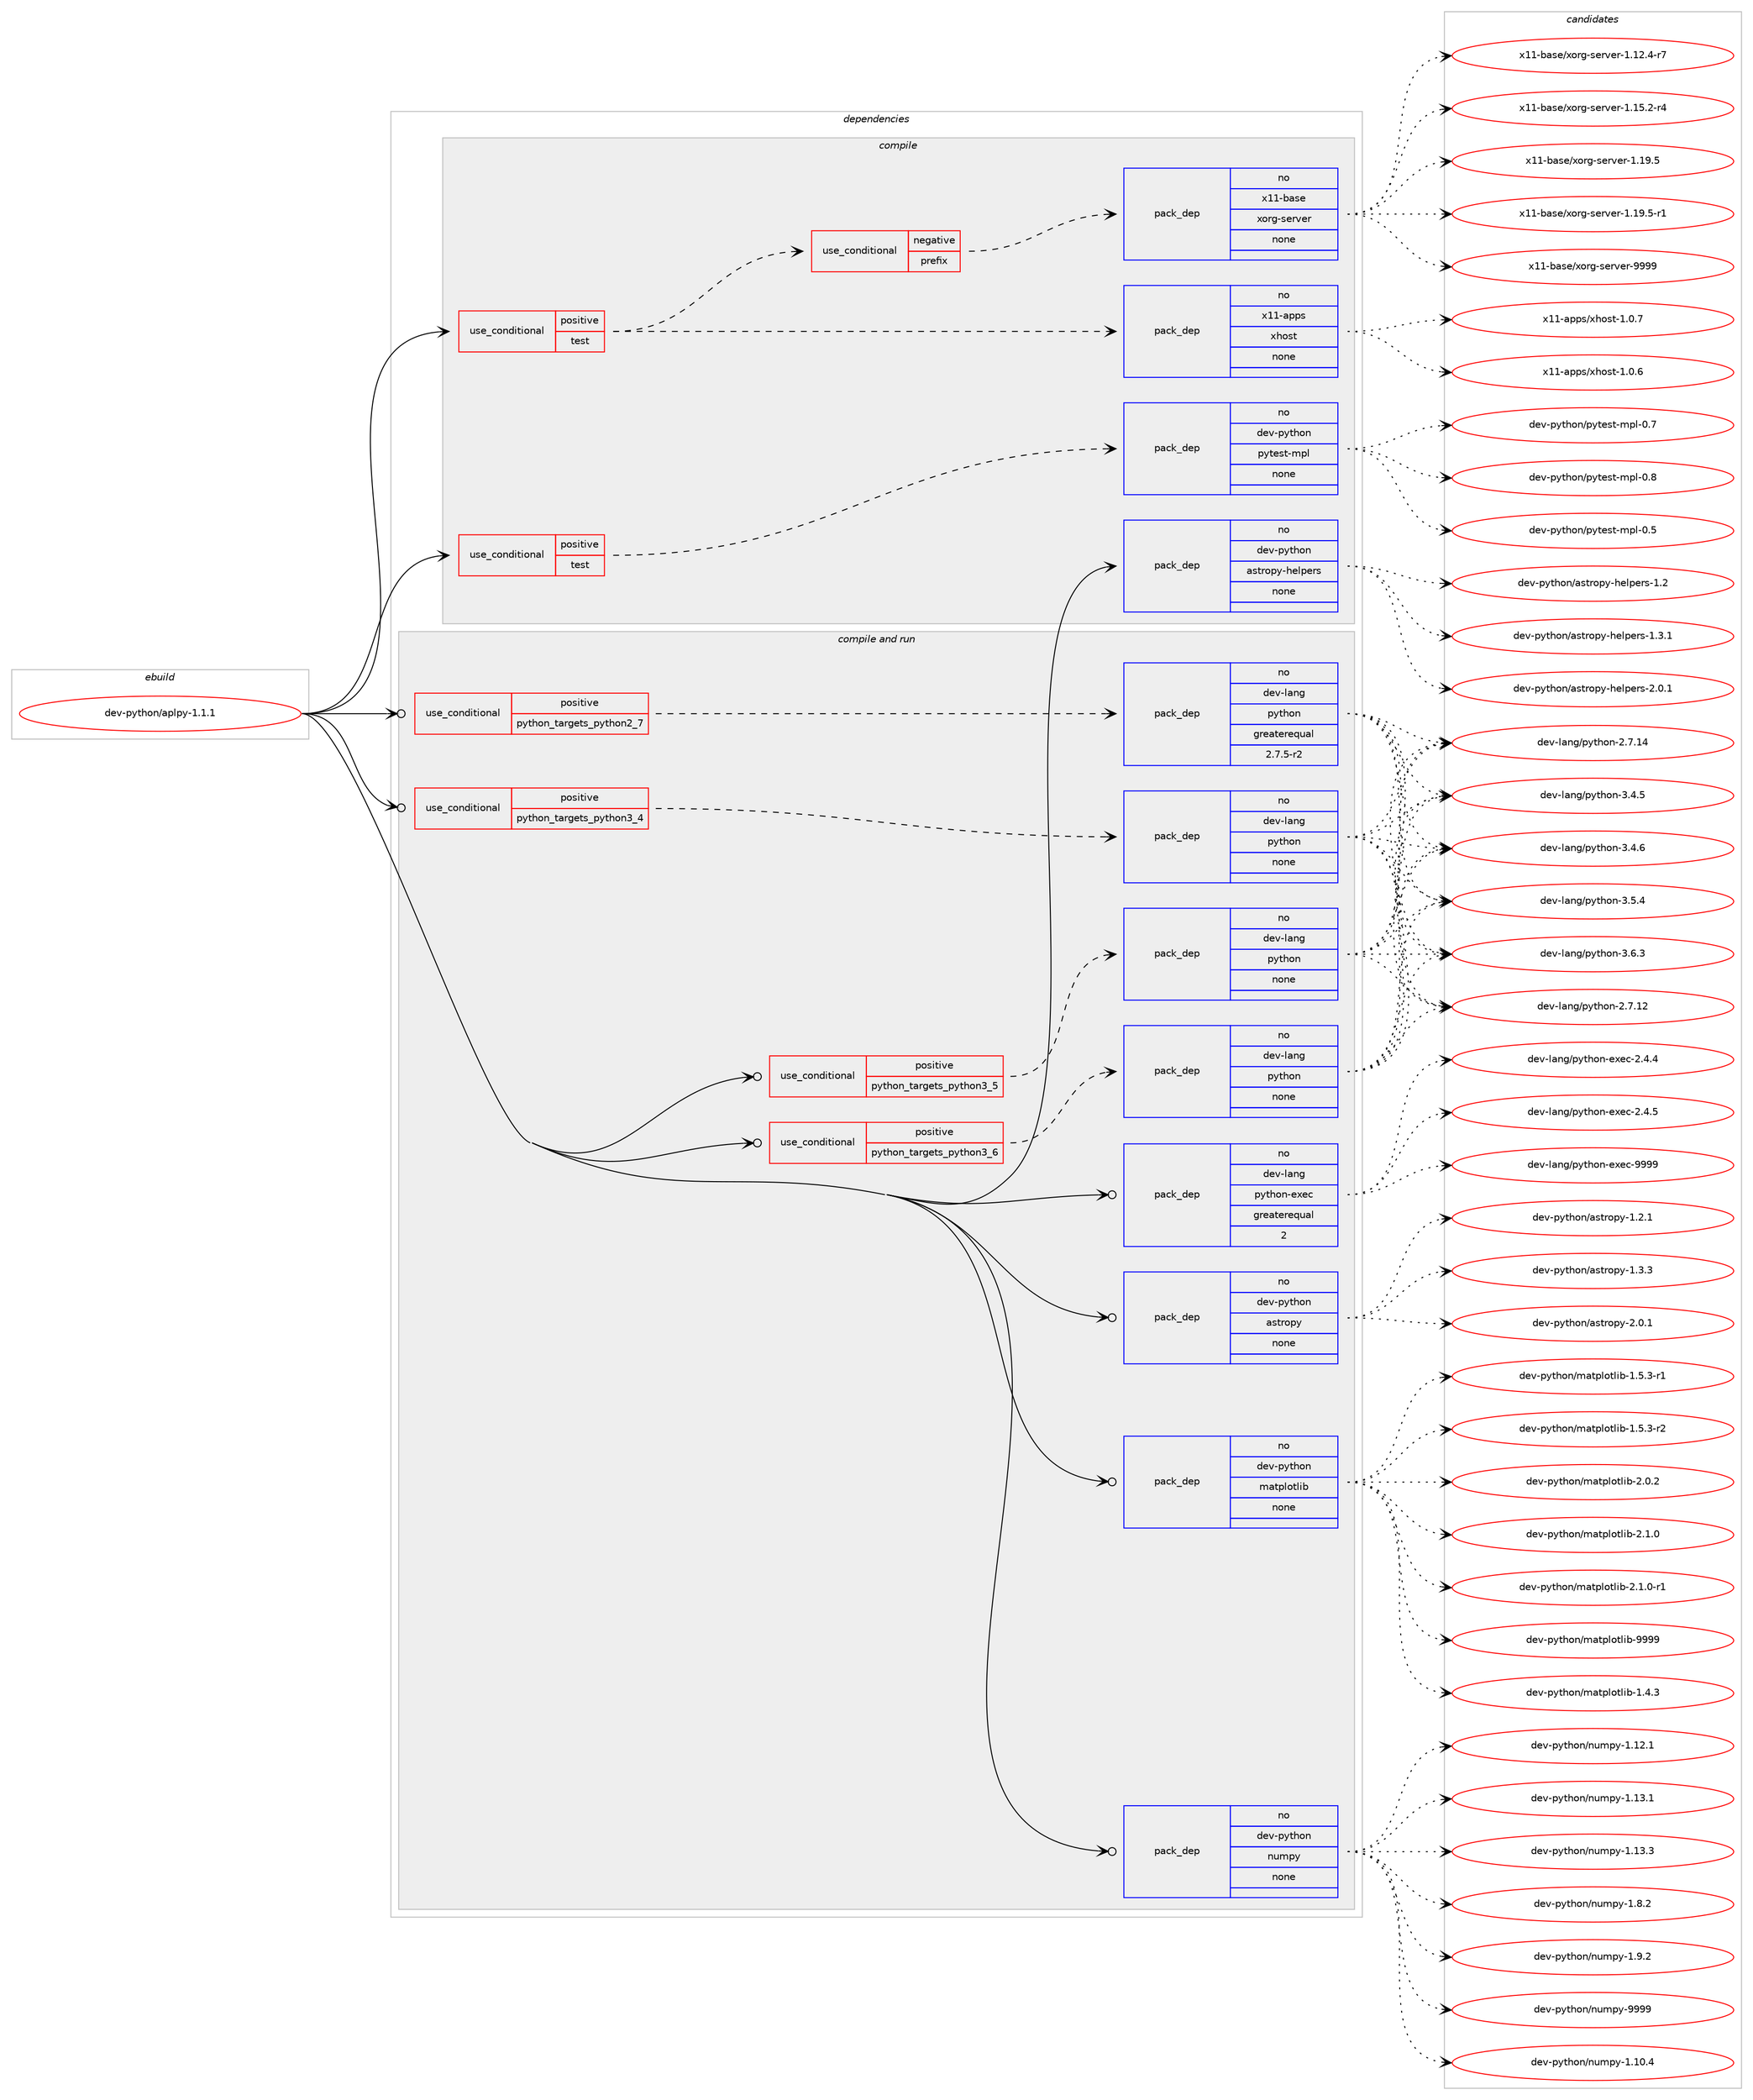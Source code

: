digraph prolog {

# *************
# Graph options
# *************

newrank=true;
concentrate=true;
compound=true;
graph [rankdir=LR,fontname=Helvetica,fontsize=10,ranksep=1.5];#, ranksep=2.5, nodesep=0.2];
edge  [arrowhead=vee];
node  [fontname=Helvetica,fontsize=10];

# **********
# The ebuild
# **********

subgraph cluster_leftcol {
color=gray;
rank=same;
label=<<i>ebuild</i>>;
id [label="dev-python/aplpy-1.1.1", color=red, width=4, href="../dev-python/aplpy-1.1.1.svg"];
}

# ****************
# The dependencies
# ****************

subgraph cluster_midcol {
color=gray;
label=<<i>dependencies</i>>;
subgraph cluster_compile {
fillcolor="#eeeeee";
style=filled;
label=<<i>compile</i>>;
subgraph cond29414 {
dependency146353 [label=<<TABLE BORDER="0" CELLBORDER="1" CELLSPACING="0" CELLPADDING="4"><TR><TD ROWSPAN="3" CELLPADDING="10">use_conditional</TD></TR><TR><TD>positive</TD></TR><TR><TD>test</TD></TR></TABLE>>, shape=none, color=red];
subgraph cond29415 {
dependency146354 [label=<<TABLE BORDER="0" CELLBORDER="1" CELLSPACING="0" CELLPADDING="4"><TR><TD ROWSPAN="3" CELLPADDING="10">use_conditional</TD></TR><TR><TD>negative</TD></TR><TR><TD>prefix</TD></TR></TABLE>>, shape=none, color=red];
subgraph pack113122 {
dependency146355 [label=<<TABLE BORDER="0" CELLBORDER="1" CELLSPACING="0" CELLPADDING="4" WIDTH="220"><TR><TD ROWSPAN="6" CELLPADDING="30">pack_dep</TD></TR><TR><TD WIDTH="110">no</TD></TR><TR><TD>x11-base</TD></TR><TR><TD>xorg-server</TD></TR><TR><TD>none</TD></TR><TR><TD></TD></TR></TABLE>>, shape=none, color=blue];
}
dependency146354:e -> dependency146355:w [weight=20,style="dashed",arrowhead="vee"];
}
dependency146353:e -> dependency146354:w [weight=20,style="dashed",arrowhead="vee"];
subgraph pack113123 {
dependency146356 [label=<<TABLE BORDER="0" CELLBORDER="1" CELLSPACING="0" CELLPADDING="4" WIDTH="220"><TR><TD ROWSPAN="6" CELLPADDING="30">pack_dep</TD></TR><TR><TD WIDTH="110">no</TD></TR><TR><TD>x11-apps</TD></TR><TR><TD>xhost</TD></TR><TR><TD>none</TD></TR><TR><TD></TD></TR></TABLE>>, shape=none, color=blue];
}
dependency146353:e -> dependency146356:w [weight=20,style="dashed",arrowhead="vee"];
}
id:e -> dependency146353:w [weight=20,style="solid",arrowhead="vee"];
subgraph cond29416 {
dependency146357 [label=<<TABLE BORDER="0" CELLBORDER="1" CELLSPACING="0" CELLPADDING="4"><TR><TD ROWSPAN="3" CELLPADDING="10">use_conditional</TD></TR><TR><TD>positive</TD></TR><TR><TD>test</TD></TR></TABLE>>, shape=none, color=red];
subgraph pack113124 {
dependency146358 [label=<<TABLE BORDER="0" CELLBORDER="1" CELLSPACING="0" CELLPADDING="4" WIDTH="220"><TR><TD ROWSPAN="6" CELLPADDING="30">pack_dep</TD></TR><TR><TD WIDTH="110">no</TD></TR><TR><TD>dev-python</TD></TR><TR><TD>pytest-mpl</TD></TR><TR><TD>none</TD></TR><TR><TD></TD></TR></TABLE>>, shape=none, color=blue];
}
dependency146357:e -> dependency146358:w [weight=20,style="dashed",arrowhead="vee"];
}
id:e -> dependency146357:w [weight=20,style="solid",arrowhead="vee"];
subgraph pack113125 {
dependency146359 [label=<<TABLE BORDER="0" CELLBORDER="1" CELLSPACING="0" CELLPADDING="4" WIDTH="220"><TR><TD ROWSPAN="6" CELLPADDING="30">pack_dep</TD></TR><TR><TD WIDTH="110">no</TD></TR><TR><TD>dev-python</TD></TR><TR><TD>astropy-helpers</TD></TR><TR><TD>none</TD></TR><TR><TD></TD></TR></TABLE>>, shape=none, color=blue];
}
id:e -> dependency146359:w [weight=20,style="solid",arrowhead="vee"];
}
subgraph cluster_compileandrun {
fillcolor="#eeeeee";
style=filled;
label=<<i>compile and run</i>>;
subgraph cond29417 {
dependency146360 [label=<<TABLE BORDER="0" CELLBORDER="1" CELLSPACING="0" CELLPADDING="4"><TR><TD ROWSPAN="3" CELLPADDING="10">use_conditional</TD></TR><TR><TD>positive</TD></TR><TR><TD>python_targets_python2_7</TD></TR></TABLE>>, shape=none, color=red];
subgraph pack113126 {
dependency146361 [label=<<TABLE BORDER="0" CELLBORDER="1" CELLSPACING="0" CELLPADDING="4" WIDTH="220"><TR><TD ROWSPAN="6" CELLPADDING="30">pack_dep</TD></TR><TR><TD WIDTH="110">no</TD></TR><TR><TD>dev-lang</TD></TR><TR><TD>python</TD></TR><TR><TD>greaterequal</TD></TR><TR><TD>2.7.5-r2</TD></TR></TABLE>>, shape=none, color=blue];
}
dependency146360:e -> dependency146361:w [weight=20,style="dashed",arrowhead="vee"];
}
id:e -> dependency146360:w [weight=20,style="solid",arrowhead="odotvee"];
subgraph cond29418 {
dependency146362 [label=<<TABLE BORDER="0" CELLBORDER="1" CELLSPACING="0" CELLPADDING="4"><TR><TD ROWSPAN="3" CELLPADDING="10">use_conditional</TD></TR><TR><TD>positive</TD></TR><TR><TD>python_targets_python3_4</TD></TR></TABLE>>, shape=none, color=red];
subgraph pack113127 {
dependency146363 [label=<<TABLE BORDER="0" CELLBORDER="1" CELLSPACING="0" CELLPADDING="4" WIDTH="220"><TR><TD ROWSPAN="6" CELLPADDING="30">pack_dep</TD></TR><TR><TD WIDTH="110">no</TD></TR><TR><TD>dev-lang</TD></TR><TR><TD>python</TD></TR><TR><TD>none</TD></TR><TR><TD></TD></TR></TABLE>>, shape=none, color=blue];
}
dependency146362:e -> dependency146363:w [weight=20,style="dashed",arrowhead="vee"];
}
id:e -> dependency146362:w [weight=20,style="solid",arrowhead="odotvee"];
subgraph cond29419 {
dependency146364 [label=<<TABLE BORDER="0" CELLBORDER="1" CELLSPACING="0" CELLPADDING="4"><TR><TD ROWSPAN="3" CELLPADDING="10">use_conditional</TD></TR><TR><TD>positive</TD></TR><TR><TD>python_targets_python3_5</TD></TR></TABLE>>, shape=none, color=red];
subgraph pack113128 {
dependency146365 [label=<<TABLE BORDER="0" CELLBORDER="1" CELLSPACING="0" CELLPADDING="4" WIDTH="220"><TR><TD ROWSPAN="6" CELLPADDING="30">pack_dep</TD></TR><TR><TD WIDTH="110">no</TD></TR><TR><TD>dev-lang</TD></TR><TR><TD>python</TD></TR><TR><TD>none</TD></TR><TR><TD></TD></TR></TABLE>>, shape=none, color=blue];
}
dependency146364:e -> dependency146365:w [weight=20,style="dashed",arrowhead="vee"];
}
id:e -> dependency146364:w [weight=20,style="solid",arrowhead="odotvee"];
subgraph cond29420 {
dependency146366 [label=<<TABLE BORDER="0" CELLBORDER="1" CELLSPACING="0" CELLPADDING="4"><TR><TD ROWSPAN="3" CELLPADDING="10">use_conditional</TD></TR><TR><TD>positive</TD></TR><TR><TD>python_targets_python3_6</TD></TR></TABLE>>, shape=none, color=red];
subgraph pack113129 {
dependency146367 [label=<<TABLE BORDER="0" CELLBORDER="1" CELLSPACING="0" CELLPADDING="4" WIDTH="220"><TR><TD ROWSPAN="6" CELLPADDING="30">pack_dep</TD></TR><TR><TD WIDTH="110">no</TD></TR><TR><TD>dev-lang</TD></TR><TR><TD>python</TD></TR><TR><TD>none</TD></TR><TR><TD></TD></TR></TABLE>>, shape=none, color=blue];
}
dependency146366:e -> dependency146367:w [weight=20,style="dashed",arrowhead="vee"];
}
id:e -> dependency146366:w [weight=20,style="solid",arrowhead="odotvee"];
subgraph pack113130 {
dependency146368 [label=<<TABLE BORDER="0" CELLBORDER="1" CELLSPACING="0" CELLPADDING="4" WIDTH="220"><TR><TD ROWSPAN="6" CELLPADDING="30">pack_dep</TD></TR><TR><TD WIDTH="110">no</TD></TR><TR><TD>dev-lang</TD></TR><TR><TD>python-exec</TD></TR><TR><TD>greaterequal</TD></TR><TR><TD>2</TD></TR></TABLE>>, shape=none, color=blue];
}
id:e -> dependency146368:w [weight=20,style="solid",arrowhead="odotvee"];
subgraph pack113131 {
dependency146369 [label=<<TABLE BORDER="0" CELLBORDER="1" CELLSPACING="0" CELLPADDING="4" WIDTH="220"><TR><TD ROWSPAN="6" CELLPADDING="30">pack_dep</TD></TR><TR><TD WIDTH="110">no</TD></TR><TR><TD>dev-python</TD></TR><TR><TD>astropy</TD></TR><TR><TD>none</TD></TR><TR><TD></TD></TR></TABLE>>, shape=none, color=blue];
}
id:e -> dependency146369:w [weight=20,style="solid",arrowhead="odotvee"];
subgraph pack113132 {
dependency146370 [label=<<TABLE BORDER="0" CELLBORDER="1" CELLSPACING="0" CELLPADDING="4" WIDTH="220"><TR><TD ROWSPAN="6" CELLPADDING="30">pack_dep</TD></TR><TR><TD WIDTH="110">no</TD></TR><TR><TD>dev-python</TD></TR><TR><TD>matplotlib</TD></TR><TR><TD>none</TD></TR><TR><TD></TD></TR></TABLE>>, shape=none, color=blue];
}
id:e -> dependency146370:w [weight=20,style="solid",arrowhead="odotvee"];
subgraph pack113133 {
dependency146371 [label=<<TABLE BORDER="0" CELLBORDER="1" CELLSPACING="0" CELLPADDING="4" WIDTH="220"><TR><TD ROWSPAN="6" CELLPADDING="30">pack_dep</TD></TR><TR><TD WIDTH="110">no</TD></TR><TR><TD>dev-python</TD></TR><TR><TD>numpy</TD></TR><TR><TD>none</TD></TR><TR><TD></TD></TR></TABLE>>, shape=none, color=blue];
}
id:e -> dependency146371:w [weight=20,style="solid",arrowhead="odotvee"];
}
subgraph cluster_run {
fillcolor="#eeeeee";
style=filled;
label=<<i>run</i>>;
}
}

# **************
# The candidates
# **************

subgraph cluster_choices {
rank=same;
color=gray;
label=<<i>candidates</i>>;

subgraph choice113122 {
color=black;
nodesep=1;
choice12049494598971151014712011111410345115101114118101114454946495046524511455 [label="x11-base/xorg-server-1.12.4-r7", color=red, width=4,href="../x11-base/xorg-server-1.12.4-r7.svg"];
choice12049494598971151014712011111410345115101114118101114454946495346504511452 [label="x11-base/xorg-server-1.15.2-r4", color=red, width=4,href="../x11-base/xorg-server-1.15.2-r4.svg"];
choice1204949459897115101471201111141034511510111411810111445494649574653 [label="x11-base/xorg-server-1.19.5", color=red, width=4,href="../x11-base/xorg-server-1.19.5.svg"];
choice12049494598971151014712011111410345115101114118101114454946495746534511449 [label="x11-base/xorg-server-1.19.5-r1", color=red, width=4,href="../x11-base/xorg-server-1.19.5-r1.svg"];
choice120494945989711510147120111114103451151011141181011144557575757 [label="x11-base/xorg-server-9999", color=red, width=4,href="../x11-base/xorg-server-9999.svg"];
dependency146355:e -> choice12049494598971151014712011111410345115101114118101114454946495046524511455:w [style=dotted,weight="100"];
dependency146355:e -> choice12049494598971151014712011111410345115101114118101114454946495346504511452:w [style=dotted,weight="100"];
dependency146355:e -> choice1204949459897115101471201111141034511510111411810111445494649574653:w [style=dotted,weight="100"];
dependency146355:e -> choice12049494598971151014712011111410345115101114118101114454946495746534511449:w [style=dotted,weight="100"];
dependency146355:e -> choice120494945989711510147120111114103451151011141181011144557575757:w [style=dotted,weight="100"];
}
subgraph choice113123 {
color=black;
nodesep=1;
choice1204949459711211211547120104111115116454946484654 [label="x11-apps/xhost-1.0.6", color=red, width=4,href="../x11-apps/xhost-1.0.6.svg"];
choice1204949459711211211547120104111115116454946484655 [label="x11-apps/xhost-1.0.7", color=red, width=4,href="../x11-apps/xhost-1.0.7.svg"];
dependency146356:e -> choice1204949459711211211547120104111115116454946484654:w [style=dotted,weight="100"];
dependency146356:e -> choice1204949459711211211547120104111115116454946484655:w [style=dotted,weight="100"];
}
subgraph choice113124 {
color=black;
nodesep=1;
choice10010111845112121116104111110471121211161011151164510911210845484653 [label="dev-python/pytest-mpl-0.5", color=red, width=4,href="../dev-python/pytest-mpl-0.5.svg"];
choice10010111845112121116104111110471121211161011151164510911210845484655 [label="dev-python/pytest-mpl-0.7", color=red, width=4,href="../dev-python/pytest-mpl-0.7.svg"];
choice10010111845112121116104111110471121211161011151164510911210845484656 [label="dev-python/pytest-mpl-0.8", color=red, width=4,href="../dev-python/pytest-mpl-0.8.svg"];
dependency146358:e -> choice10010111845112121116104111110471121211161011151164510911210845484653:w [style=dotted,weight="100"];
dependency146358:e -> choice10010111845112121116104111110471121211161011151164510911210845484655:w [style=dotted,weight="100"];
dependency146358:e -> choice10010111845112121116104111110471121211161011151164510911210845484656:w [style=dotted,weight="100"];
}
subgraph choice113125 {
color=black;
nodesep=1;
choice1001011184511212111610411111047971151161141111121214510410110811210111411545494650 [label="dev-python/astropy-helpers-1.2", color=red, width=4,href="../dev-python/astropy-helpers-1.2.svg"];
choice10010111845112121116104111110479711511611411111212145104101108112101114115454946514649 [label="dev-python/astropy-helpers-1.3.1", color=red, width=4,href="../dev-python/astropy-helpers-1.3.1.svg"];
choice10010111845112121116104111110479711511611411111212145104101108112101114115455046484649 [label="dev-python/astropy-helpers-2.0.1", color=red, width=4,href="../dev-python/astropy-helpers-2.0.1.svg"];
dependency146359:e -> choice1001011184511212111610411111047971151161141111121214510410110811210111411545494650:w [style=dotted,weight="100"];
dependency146359:e -> choice10010111845112121116104111110479711511611411111212145104101108112101114115454946514649:w [style=dotted,weight="100"];
dependency146359:e -> choice10010111845112121116104111110479711511611411111212145104101108112101114115455046484649:w [style=dotted,weight="100"];
}
subgraph choice113126 {
color=black;
nodesep=1;
choice10010111845108971101034711212111610411111045504655464950 [label="dev-lang/python-2.7.12", color=red, width=4,href="../dev-lang/python-2.7.12.svg"];
choice10010111845108971101034711212111610411111045504655464952 [label="dev-lang/python-2.7.14", color=red, width=4,href="../dev-lang/python-2.7.14.svg"];
choice100101118451089711010347112121116104111110455146524653 [label="dev-lang/python-3.4.5", color=red, width=4,href="../dev-lang/python-3.4.5.svg"];
choice100101118451089711010347112121116104111110455146524654 [label="dev-lang/python-3.4.6", color=red, width=4,href="../dev-lang/python-3.4.6.svg"];
choice100101118451089711010347112121116104111110455146534652 [label="dev-lang/python-3.5.4", color=red, width=4,href="../dev-lang/python-3.5.4.svg"];
choice100101118451089711010347112121116104111110455146544651 [label="dev-lang/python-3.6.3", color=red, width=4,href="../dev-lang/python-3.6.3.svg"];
dependency146361:e -> choice10010111845108971101034711212111610411111045504655464950:w [style=dotted,weight="100"];
dependency146361:e -> choice10010111845108971101034711212111610411111045504655464952:w [style=dotted,weight="100"];
dependency146361:e -> choice100101118451089711010347112121116104111110455146524653:w [style=dotted,weight="100"];
dependency146361:e -> choice100101118451089711010347112121116104111110455146524654:w [style=dotted,weight="100"];
dependency146361:e -> choice100101118451089711010347112121116104111110455146534652:w [style=dotted,weight="100"];
dependency146361:e -> choice100101118451089711010347112121116104111110455146544651:w [style=dotted,weight="100"];
}
subgraph choice113127 {
color=black;
nodesep=1;
choice10010111845108971101034711212111610411111045504655464950 [label="dev-lang/python-2.7.12", color=red, width=4,href="../dev-lang/python-2.7.12.svg"];
choice10010111845108971101034711212111610411111045504655464952 [label="dev-lang/python-2.7.14", color=red, width=4,href="../dev-lang/python-2.7.14.svg"];
choice100101118451089711010347112121116104111110455146524653 [label="dev-lang/python-3.4.5", color=red, width=4,href="../dev-lang/python-3.4.5.svg"];
choice100101118451089711010347112121116104111110455146524654 [label="dev-lang/python-3.4.6", color=red, width=4,href="../dev-lang/python-3.4.6.svg"];
choice100101118451089711010347112121116104111110455146534652 [label="dev-lang/python-3.5.4", color=red, width=4,href="../dev-lang/python-3.5.4.svg"];
choice100101118451089711010347112121116104111110455146544651 [label="dev-lang/python-3.6.3", color=red, width=4,href="../dev-lang/python-3.6.3.svg"];
dependency146363:e -> choice10010111845108971101034711212111610411111045504655464950:w [style=dotted,weight="100"];
dependency146363:e -> choice10010111845108971101034711212111610411111045504655464952:w [style=dotted,weight="100"];
dependency146363:e -> choice100101118451089711010347112121116104111110455146524653:w [style=dotted,weight="100"];
dependency146363:e -> choice100101118451089711010347112121116104111110455146524654:w [style=dotted,weight="100"];
dependency146363:e -> choice100101118451089711010347112121116104111110455146534652:w [style=dotted,weight="100"];
dependency146363:e -> choice100101118451089711010347112121116104111110455146544651:w [style=dotted,weight="100"];
}
subgraph choice113128 {
color=black;
nodesep=1;
choice10010111845108971101034711212111610411111045504655464950 [label="dev-lang/python-2.7.12", color=red, width=4,href="../dev-lang/python-2.7.12.svg"];
choice10010111845108971101034711212111610411111045504655464952 [label="dev-lang/python-2.7.14", color=red, width=4,href="../dev-lang/python-2.7.14.svg"];
choice100101118451089711010347112121116104111110455146524653 [label="dev-lang/python-3.4.5", color=red, width=4,href="../dev-lang/python-3.4.5.svg"];
choice100101118451089711010347112121116104111110455146524654 [label="dev-lang/python-3.4.6", color=red, width=4,href="../dev-lang/python-3.4.6.svg"];
choice100101118451089711010347112121116104111110455146534652 [label="dev-lang/python-3.5.4", color=red, width=4,href="../dev-lang/python-3.5.4.svg"];
choice100101118451089711010347112121116104111110455146544651 [label="dev-lang/python-3.6.3", color=red, width=4,href="../dev-lang/python-3.6.3.svg"];
dependency146365:e -> choice10010111845108971101034711212111610411111045504655464950:w [style=dotted,weight="100"];
dependency146365:e -> choice10010111845108971101034711212111610411111045504655464952:w [style=dotted,weight="100"];
dependency146365:e -> choice100101118451089711010347112121116104111110455146524653:w [style=dotted,weight="100"];
dependency146365:e -> choice100101118451089711010347112121116104111110455146524654:w [style=dotted,weight="100"];
dependency146365:e -> choice100101118451089711010347112121116104111110455146534652:w [style=dotted,weight="100"];
dependency146365:e -> choice100101118451089711010347112121116104111110455146544651:w [style=dotted,weight="100"];
}
subgraph choice113129 {
color=black;
nodesep=1;
choice10010111845108971101034711212111610411111045504655464950 [label="dev-lang/python-2.7.12", color=red, width=4,href="../dev-lang/python-2.7.12.svg"];
choice10010111845108971101034711212111610411111045504655464952 [label="dev-lang/python-2.7.14", color=red, width=4,href="../dev-lang/python-2.7.14.svg"];
choice100101118451089711010347112121116104111110455146524653 [label="dev-lang/python-3.4.5", color=red, width=4,href="../dev-lang/python-3.4.5.svg"];
choice100101118451089711010347112121116104111110455146524654 [label="dev-lang/python-3.4.6", color=red, width=4,href="../dev-lang/python-3.4.6.svg"];
choice100101118451089711010347112121116104111110455146534652 [label="dev-lang/python-3.5.4", color=red, width=4,href="../dev-lang/python-3.5.4.svg"];
choice100101118451089711010347112121116104111110455146544651 [label="dev-lang/python-3.6.3", color=red, width=4,href="../dev-lang/python-3.6.3.svg"];
dependency146367:e -> choice10010111845108971101034711212111610411111045504655464950:w [style=dotted,weight="100"];
dependency146367:e -> choice10010111845108971101034711212111610411111045504655464952:w [style=dotted,weight="100"];
dependency146367:e -> choice100101118451089711010347112121116104111110455146524653:w [style=dotted,weight="100"];
dependency146367:e -> choice100101118451089711010347112121116104111110455146524654:w [style=dotted,weight="100"];
dependency146367:e -> choice100101118451089711010347112121116104111110455146534652:w [style=dotted,weight="100"];
dependency146367:e -> choice100101118451089711010347112121116104111110455146544651:w [style=dotted,weight="100"];
}
subgraph choice113130 {
color=black;
nodesep=1;
choice1001011184510897110103471121211161041111104510112010199455046524652 [label="dev-lang/python-exec-2.4.4", color=red, width=4,href="../dev-lang/python-exec-2.4.4.svg"];
choice1001011184510897110103471121211161041111104510112010199455046524653 [label="dev-lang/python-exec-2.4.5", color=red, width=4,href="../dev-lang/python-exec-2.4.5.svg"];
choice10010111845108971101034711212111610411111045101120101994557575757 [label="dev-lang/python-exec-9999", color=red, width=4,href="../dev-lang/python-exec-9999.svg"];
dependency146368:e -> choice1001011184510897110103471121211161041111104510112010199455046524652:w [style=dotted,weight="100"];
dependency146368:e -> choice1001011184510897110103471121211161041111104510112010199455046524653:w [style=dotted,weight="100"];
dependency146368:e -> choice10010111845108971101034711212111610411111045101120101994557575757:w [style=dotted,weight="100"];
}
subgraph choice113131 {
color=black;
nodesep=1;
choice100101118451121211161041111104797115116114111112121454946504649 [label="dev-python/astropy-1.2.1", color=red, width=4,href="../dev-python/astropy-1.2.1.svg"];
choice100101118451121211161041111104797115116114111112121454946514651 [label="dev-python/astropy-1.3.3", color=red, width=4,href="../dev-python/astropy-1.3.3.svg"];
choice100101118451121211161041111104797115116114111112121455046484649 [label="dev-python/astropy-2.0.1", color=red, width=4,href="../dev-python/astropy-2.0.1.svg"];
dependency146369:e -> choice100101118451121211161041111104797115116114111112121454946504649:w [style=dotted,weight="100"];
dependency146369:e -> choice100101118451121211161041111104797115116114111112121454946514651:w [style=dotted,weight="100"];
dependency146369:e -> choice100101118451121211161041111104797115116114111112121455046484649:w [style=dotted,weight="100"];
}
subgraph choice113132 {
color=black;
nodesep=1;
choice10010111845112121116104111110471099711611210811111610810598454946524651 [label="dev-python/matplotlib-1.4.3", color=red, width=4,href="../dev-python/matplotlib-1.4.3.svg"];
choice100101118451121211161041111104710997116112108111116108105984549465346514511449 [label="dev-python/matplotlib-1.5.3-r1", color=red, width=4,href="../dev-python/matplotlib-1.5.3-r1.svg"];
choice100101118451121211161041111104710997116112108111116108105984549465346514511450 [label="dev-python/matplotlib-1.5.3-r2", color=red, width=4,href="../dev-python/matplotlib-1.5.3-r2.svg"];
choice10010111845112121116104111110471099711611210811111610810598455046484650 [label="dev-python/matplotlib-2.0.2", color=red, width=4,href="../dev-python/matplotlib-2.0.2.svg"];
choice10010111845112121116104111110471099711611210811111610810598455046494648 [label="dev-python/matplotlib-2.1.0", color=red, width=4,href="../dev-python/matplotlib-2.1.0.svg"];
choice100101118451121211161041111104710997116112108111116108105984550464946484511449 [label="dev-python/matplotlib-2.1.0-r1", color=red, width=4,href="../dev-python/matplotlib-2.1.0-r1.svg"];
choice100101118451121211161041111104710997116112108111116108105984557575757 [label="dev-python/matplotlib-9999", color=red, width=4,href="../dev-python/matplotlib-9999.svg"];
dependency146370:e -> choice10010111845112121116104111110471099711611210811111610810598454946524651:w [style=dotted,weight="100"];
dependency146370:e -> choice100101118451121211161041111104710997116112108111116108105984549465346514511449:w [style=dotted,weight="100"];
dependency146370:e -> choice100101118451121211161041111104710997116112108111116108105984549465346514511450:w [style=dotted,weight="100"];
dependency146370:e -> choice10010111845112121116104111110471099711611210811111610810598455046484650:w [style=dotted,weight="100"];
dependency146370:e -> choice10010111845112121116104111110471099711611210811111610810598455046494648:w [style=dotted,weight="100"];
dependency146370:e -> choice100101118451121211161041111104710997116112108111116108105984550464946484511449:w [style=dotted,weight="100"];
dependency146370:e -> choice100101118451121211161041111104710997116112108111116108105984557575757:w [style=dotted,weight="100"];
}
subgraph choice113133 {
color=black;
nodesep=1;
choice100101118451121211161041111104711011710911212145494649484652 [label="dev-python/numpy-1.10.4", color=red, width=4,href="../dev-python/numpy-1.10.4.svg"];
choice100101118451121211161041111104711011710911212145494649504649 [label="dev-python/numpy-1.12.1", color=red, width=4,href="../dev-python/numpy-1.12.1.svg"];
choice100101118451121211161041111104711011710911212145494649514649 [label="dev-python/numpy-1.13.1", color=red, width=4,href="../dev-python/numpy-1.13.1.svg"];
choice100101118451121211161041111104711011710911212145494649514651 [label="dev-python/numpy-1.13.3", color=red, width=4,href="../dev-python/numpy-1.13.3.svg"];
choice1001011184511212111610411111047110117109112121454946564650 [label="dev-python/numpy-1.8.2", color=red, width=4,href="../dev-python/numpy-1.8.2.svg"];
choice1001011184511212111610411111047110117109112121454946574650 [label="dev-python/numpy-1.9.2", color=red, width=4,href="../dev-python/numpy-1.9.2.svg"];
choice10010111845112121116104111110471101171091121214557575757 [label="dev-python/numpy-9999", color=red, width=4,href="../dev-python/numpy-9999.svg"];
dependency146371:e -> choice100101118451121211161041111104711011710911212145494649484652:w [style=dotted,weight="100"];
dependency146371:e -> choice100101118451121211161041111104711011710911212145494649504649:w [style=dotted,weight="100"];
dependency146371:e -> choice100101118451121211161041111104711011710911212145494649514649:w [style=dotted,weight="100"];
dependency146371:e -> choice100101118451121211161041111104711011710911212145494649514651:w [style=dotted,weight="100"];
dependency146371:e -> choice1001011184511212111610411111047110117109112121454946564650:w [style=dotted,weight="100"];
dependency146371:e -> choice1001011184511212111610411111047110117109112121454946574650:w [style=dotted,weight="100"];
dependency146371:e -> choice10010111845112121116104111110471101171091121214557575757:w [style=dotted,weight="100"];
}
}

}
